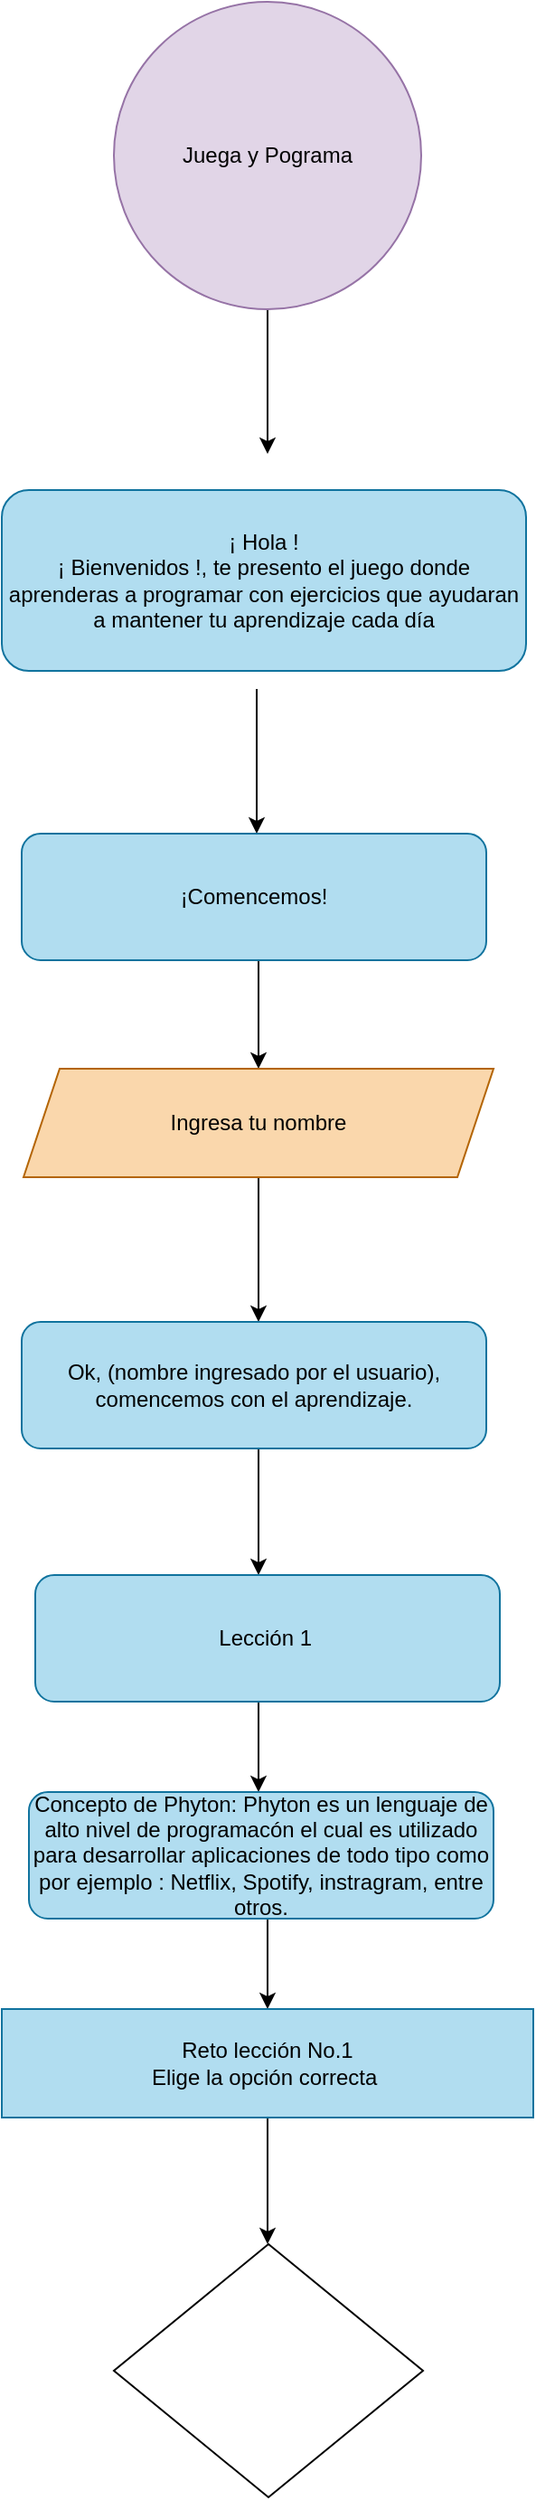 <mxfile version="21.7.4" type="github">
  <diagram name="Página-1" id="wZ6IoTYDzUvtT-8nd7Mi">
    <mxGraphModel dx="880" dy="470" grid="1" gridSize="10" guides="1" tooltips="1" connect="1" arrows="1" fold="1" page="1" pageScale="1" pageWidth="827" pageHeight="1169" math="0" shadow="0">
      <root>
        <mxCell id="0" />
        <mxCell id="1" parent="0" />
        <mxCell id="Ye6Lir1v8M7o-369fLMi-2" style="edgeStyle=orthogonalEdgeStyle;rounded=0;orthogonalLoop=1;jettySize=auto;html=1;" edge="1" parent="1" source="Ye6Lir1v8M7o-369fLMi-1">
          <mxGeometry relative="1" as="geometry">
            <mxPoint x="419" y="290" as="targetPoint" />
          </mxGeometry>
        </mxCell>
        <mxCell id="Ye6Lir1v8M7o-369fLMi-1" value="Juega y Pograma" style="ellipse;whiteSpace=wrap;html=1;aspect=fixed;fillColor=#e1d5e7;strokeColor=#9673a6;" vertex="1" parent="1">
          <mxGeometry x="334" y="40" width="170" height="170" as="geometry" />
        </mxCell>
        <mxCell id="Ye6Lir1v8M7o-369fLMi-4" style="edgeStyle=orthogonalEdgeStyle;rounded=0;orthogonalLoop=1;jettySize=auto;html=1;" edge="1" parent="1">
          <mxGeometry relative="1" as="geometry">
            <mxPoint x="413" y="500" as="targetPoint" />
            <mxPoint x="413" y="420" as="sourcePoint" />
          </mxGeometry>
        </mxCell>
        <mxCell id="Ye6Lir1v8M7o-369fLMi-6" style="edgeStyle=orthogonalEdgeStyle;rounded=0;orthogonalLoop=1;jettySize=auto;html=1;" edge="1" parent="1">
          <mxGeometry relative="1" as="geometry">
            <mxPoint x="414" y="630" as="targetPoint" />
            <mxPoint x="414" y="570" as="sourcePoint" />
          </mxGeometry>
        </mxCell>
        <mxCell id="Ye6Lir1v8M7o-369fLMi-18" style="edgeStyle=orthogonalEdgeStyle;rounded=0;orthogonalLoop=1;jettySize=auto;html=1;exitX=0.5;exitY=1;exitDx=0;exitDy=0;entryX=0.5;entryY=0;entryDx=0;entryDy=0;" edge="1" parent="1" source="Ye6Lir1v8M7o-369fLMi-7">
          <mxGeometry relative="1" as="geometry">
            <mxPoint x="414" y="770" as="targetPoint" />
          </mxGeometry>
        </mxCell>
        <mxCell id="Ye6Lir1v8M7o-369fLMi-7" value="Ingresa tu nombre" style="shape=parallelogram;perimeter=parallelogramPerimeter;whiteSpace=wrap;html=1;fixedSize=1;fillColor=#fad7ac;strokeColor=#b46504;" vertex="1" parent="1">
          <mxGeometry x="284" y="630" width="260" height="60" as="geometry" />
        </mxCell>
        <mxCell id="Ye6Lir1v8M7o-369fLMi-13" value="" style="edgeStyle=orthogonalEdgeStyle;rounded=0;orthogonalLoop=1;jettySize=auto;html=1;" edge="1" parent="1">
          <mxGeometry relative="1" as="geometry">
            <mxPoint x="414" y="830" as="sourcePoint" />
            <mxPoint x="414" y="910" as="targetPoint" />
          </mxGeometry>
        </mxCell>
        <mxCell id="Ye6Lir1v8M7o-369fLMi-15" style="edgeStyle=orthogonalEdgeStyle;rounded=0;orthogonalLoop=1;jettySize=auto;html=1;exitX=0.5;exitY=1;exitDx=0;exitDy=0;" edge="1" parent="1">
          <mxGeometry relative="1" as="geometry">
            <mxPoint x="414" y="1030" as="targetPoint" />
            <mxPoint x="414" y="970" as="sourcePoint" />
          </mxGeometry>
        </mxCell>
        <mxCell id="Ye6Lir1v8M7o-369fLMi-19" style="edgeStyle=orthogonalEdgeStyle;rounded=0;orthogonalLoop=1;jettySize=auto;html=1;" edge="1" parent="1">
          <mxGeometry relative="1" as="geometry">
            <mxPoint x="419" y="1150" as="targetPoint" />
            <mxPoint x="419" y="1100" as="sourcePoint" />
          </mxGeometry>
        </mxCell>
        <mxCell id="Ye6Lir1v8M7o-369fLMi-21" style="edgeStyle=orthogonalEdgeStyle;rounded=0;orthogonalLoop=1;jettySize=auto;html=1;" edge="1" parent="1" source="Ye6Lir1v8M7o-369fLMi-20">
          <mxGeometry relative="1" as="geometry">
            <mxPoint x="419" y="1280" as="targetPoint" />
          </mxGeometry>
        </mxCell>
        <mxCell id="Ye6Lir1v8M7o-369fLMi-20" value="Reto lección No.1&lt;br&gt;Elige la opción correcta&amp;nbsp;" style="rounded=0;whiteSpace=wrap;html=1;fillColor=#b1ddf0;strokeColor=#10739e;" vertex="1" parent="1">
          <mxGeometry x="272" y="1150" width="294" height="60" as="geometry" />
        </mxCell>
        <mxCell id="Ye6Lir1v8M7o-369fLMi-22" value="¡ Hola !&lt;br style=&quot;border-color: var(--border-color);&quot;&gt;¡ Bienvenidos !, te presento el juego donde aprenderas a programar con ejercicios que ayudaran a mantener tu aprendizaje cada día" style="rounded=1;whiteSpace=wrap;html=1;fillColor=#b1ddf0;strokeColor=#10739e;" vertex="1" parent="1">
          <mxGeometry x="272" y="310" width="290" height="100" as="geometry" />
        </mxCell>
        <mxCell id="Ye6Lir1v8M7o-369fLMi-23" value="¡Comencemos!" style="rounded=1;whiteSpace=wrap;html=1;fillColor=#b1ddf0;strokeColor=#10739e;" vertex="1" parent="1">
          <mxGeometry x="283" y="500" width="257" height="70" as="geometry" />
        </mxCell>
        <mxCell id="Ye6Lir1v8M7o-369fLMi-24" value="Ok, (nombre ingresado por el usuario), comencemos con el aprendizaje." style="rounded=1;whiteSpace=wrap;html=1;fillColor=#b1ddf0;strokeColor=#10739e;" vertex="1" parent="1">
          <mxGeometry x="283" y="770" width="257" height="70" as="geometry" />
        </mxCell>
        <mxCell id="Ye6Lir1v8M7o-369fLMi-25" value="Lección 1&amp;nbsp;" style="rounded=1;whiteSpace=wrap;html=1;fillColor=#b1ddf0;strokeColor=#10739e;" vertex="1" parent="1">
          <mxGeometry x="290.5" y="910" width="257" height="70" as="geometry" />
        </mxCell>
        <mxCell id="Ye6Lir1v8M7o-369fLMi-26" value="Concepto de Phyton: Phyton es un lenguaje de alto nivel de programacón el cual es utilizado para desarrollar aplicaciones de todo tipo como por ejemplo : Netflix, Spotify, instragram, entre otros." style="rounded=1;whiteSpace=wrap;html=1;fillColor=#b1ddf0;strokeColor=#10739e;" vertex="1" parent="1">
          <mxGeometry x="287" y="1030" width="257" height="70" as="geometry" />
        </mxCell>
        <mxCell id="Ye6Lir1v8M7o-369fLMi-28" value="" style="rhombus;whiteSpace=wrap;html=1;" vertex="1" parent="1">
          <mxGeometry x="334" y="1280" width="171" height="140" as="geometry" />
        </mxCell>
      </root>
    </mxGraphModel>
  </diagram>
</mxfile>

